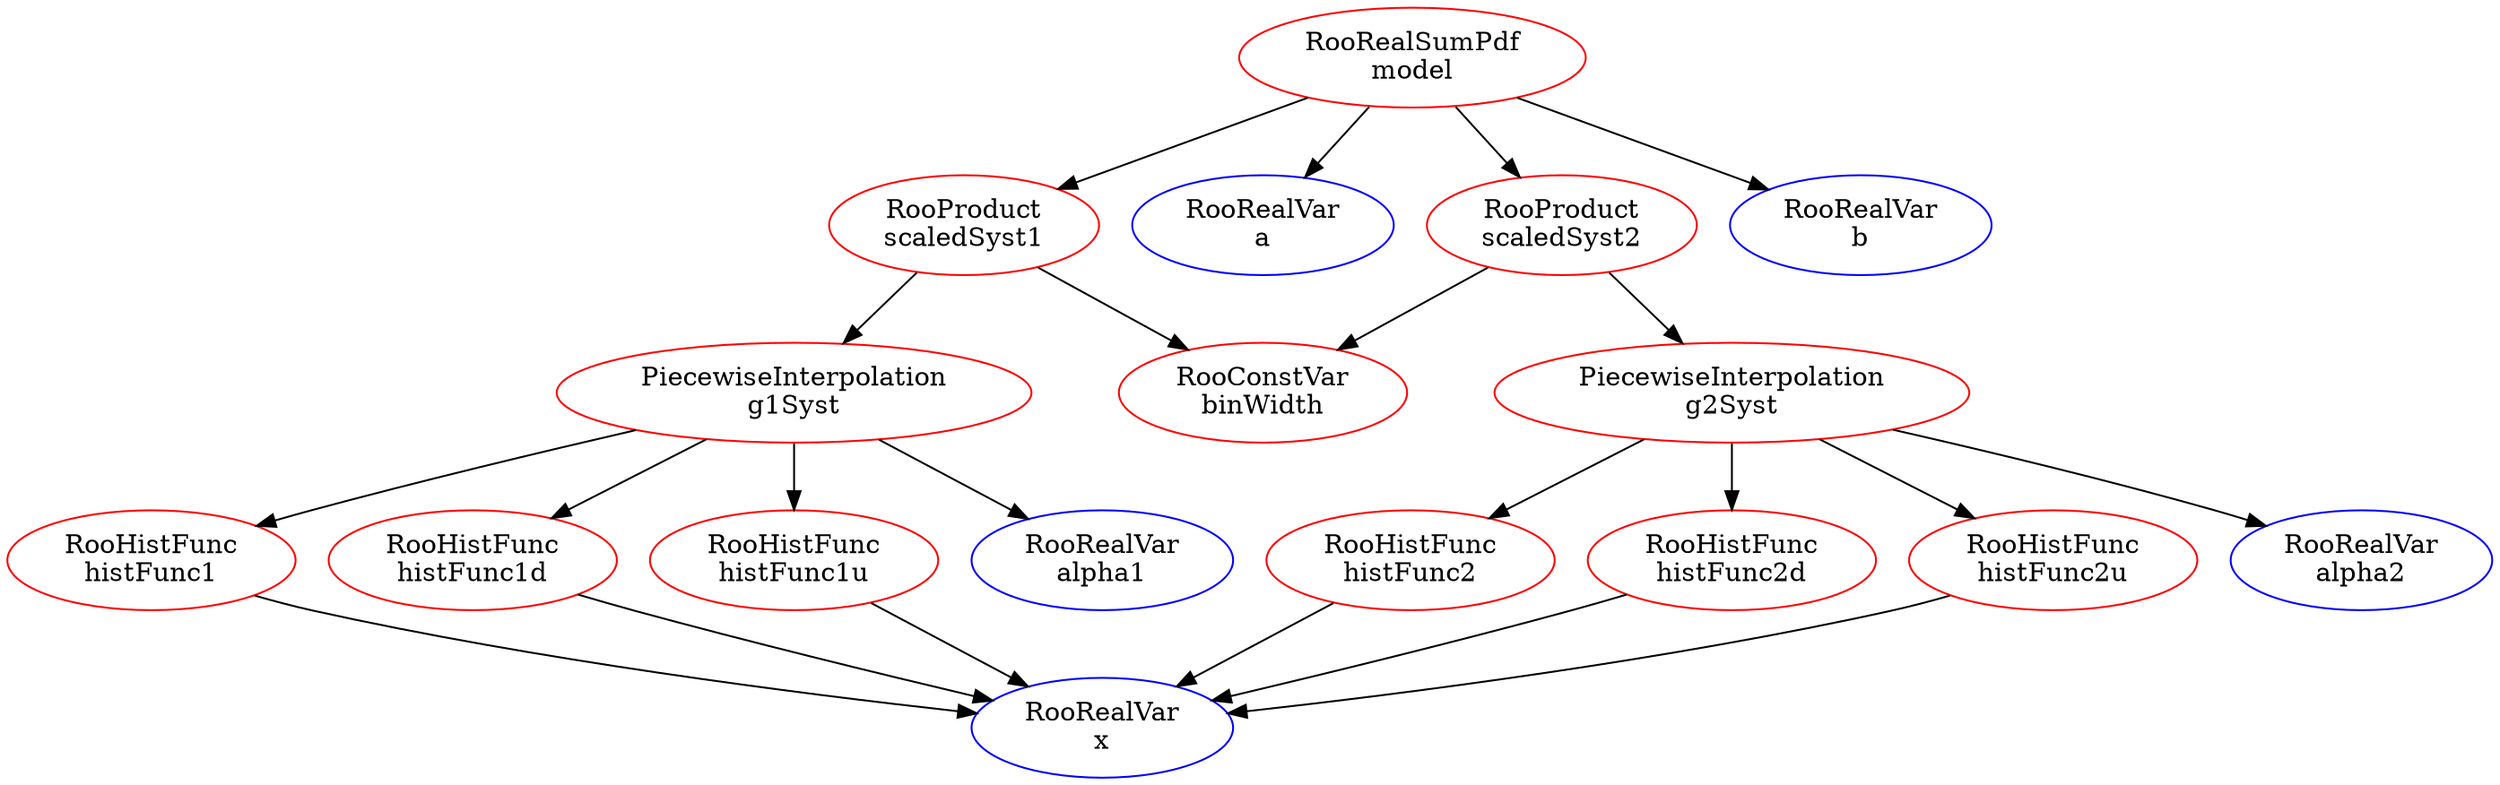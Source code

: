 digraph model{
"model" [ color=red, label="RooRealSumPdf
model"];
"scaledSyst1" [ color=red, label="RooProduct
scaledSyst1"];
"g1Syst" [ color=red, label="PiecewiseInterpolation
g1Syst"];
"histFunc1" [ color=red, label="RooHistFunc
histFunc1"];
"x" [ color=blue, label="RooRealVar
x"];
"histFunc1d" [ color=red, label="RooHistFunc
histFunc1d"];
"histFunc1u" [ color=red, label="RooHistFunc
histFunc1u"];
"alpha1" [ color=blue, label="RooRealVar
alpha1"];
"binWidth" [ color=red, label="RooConstVar
binWidth"];
"a" [ color=blue, label="RooRealVar
a"];
"scaledSyst2" [ color=red, label="RooProduct
scaledSyst2"];
"g2Syst" [ color=red, label="PiecewiseInterpolation
g2Syst"];
"histFunc2" [ color=red, label="RooHistFunc
histFunc2"];
"histFunc2d" [ color=red, label="RooHistFunc
histFunc2d"];
"histFunc2u" [ color=red, label="RooHistFunc
histFunc2u"];
"alpha2" [ color=blue, label="RooRealVar
alpha2"];
"b" [ color=blue, label="RooRealVar
b"];
"model" -> "scaledSyst1";
"model" -> "scaledSyst2";
"model" -> "a";
"model" -> "b";
"histFunc1" -> "x";
"histFunc1u" -> "x";
"histFunc1d" -> "x";
"histFunc2" -> "x";
"histFunc2u" -> "x";
"histFunc2d" -> "x";
"g1Syst" -> "histFunc1";
"g1Syst" -> "histFunc1u";
"g1Syst" -> "histFunc1d";
"g1Syst" -> "alpha1";
"g2Syst" -> "histFunc2";
"g2Syst" -> "histFunc2u";
"g2Syst" -> "histFunc2d";
"g2Syst" -> "alpha2";
"scaledSyst1" -> "g1Syst";
"scaledSyst1" -> "binWidth";
"scaledSyst2" -> "g2Syst";
"scaledSyst2" -> "binWidth";
}
